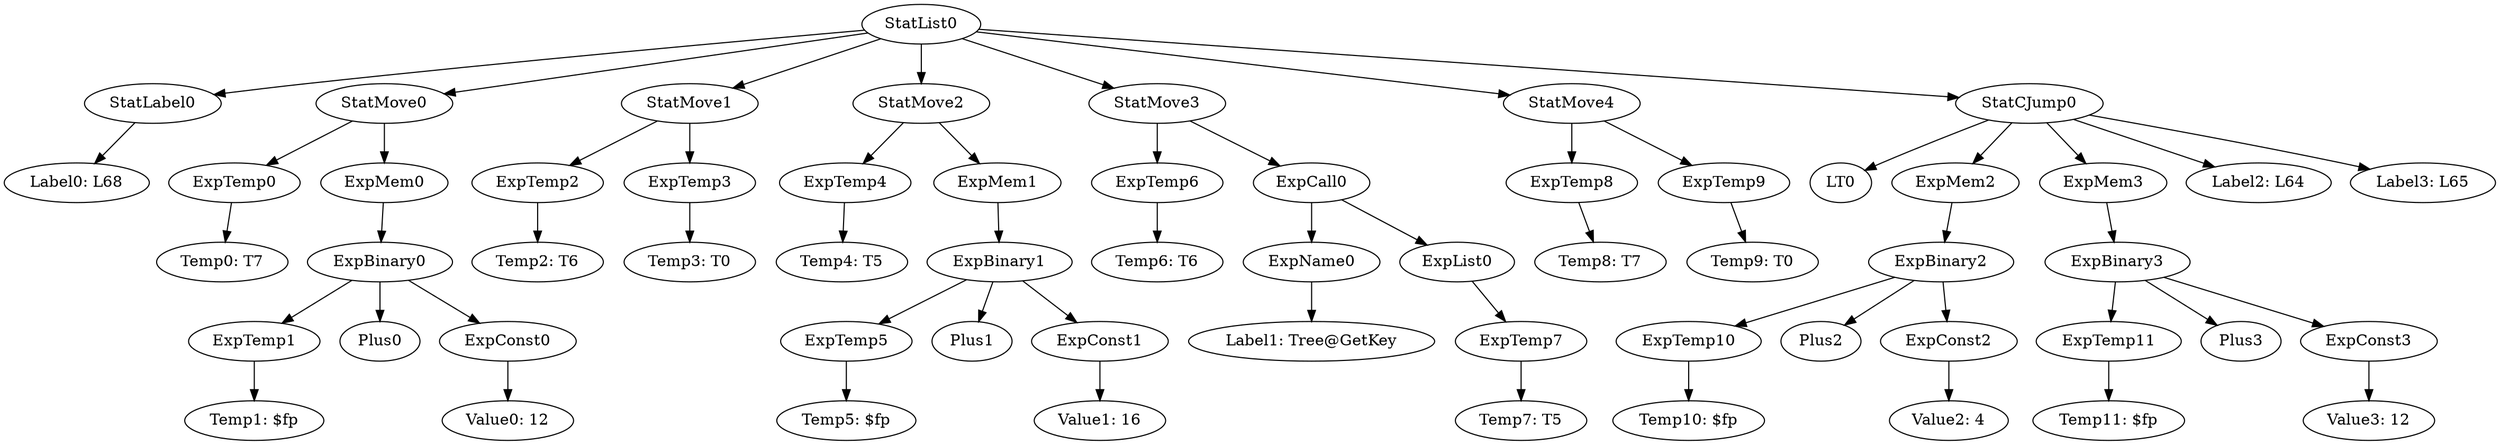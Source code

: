 digraph {
	ordering = out;
	ExpMem3 -> ExpBinary3;
	ExpConst3 -> "Value3: 12";
	ExpBinary3 -> ExpTemp11;
	ExpBinary3 -> Plus3;
	ExpBinary3 -> ExpConst3;
	ExpConst2 -> "Value2: 4";
	ExpBinary2 -> ExpTemp10;
	ExpBinary2 -> Plus2;
	ExpBinary2 -> ExpConst2;
	ExpTemp9 -> "Temp9: T0";
	ExpList0 -> ExpTemp7;
	StatCJump0 -> LT0;
	StatCJump0 -> ExpMem2;
	StatCJump0 -> ExpMem3;
	StatCJump0 -> "Label2: L64";
	StatCJump0 -> "Label3: L65";
	ExpTemp8 -> "Temp8: T7";
	StatMove1 -> ExpTemp2;
	StatMove1 -> ExpTemp3;
	ExpConst1 -> "Value1: 16";
	StatMove4 -> ExpTemp8;
	StatMove4 -> ExpTemp9;
	ExpMem0 -> ExpBinary0;
	ExpBinary1 -> ExpTemp5;
	ExpBinary1 -> Plus1;
	ExpBinary1 -> ExpConst1;
	ExpTemp10 -> "Temp10: $fp";
	ExpTemp2 -> "Temp2: T6";
	StatMove2 -> ExpTemp4;
	StatMove2 -> ExpMem1;
	ExpConst0 -> "Value0: 12";
	ExpMem1 -> ExpBinary1;
	StatLabel0 -> "Label0: L68";
	StatList0 -> StatLabel0;
	StatList0 -> StatMove0;
	StatList0 -> StatMove1;
	StatList0 -> StatMove2;
	StatList0 -> StatMove3;
	StatList0 -> StatMove4;
	StatList0 -> StatCJump0;
	ExpTemp0 -> "Temp0: T7";
	ExpBinary0 -> ExpTemp1;
	ExpBinary0 -> Plus0;
	ExpBinary0 -> ExpConst0;
	StatMove0 -> ExpTemp0;
	StatMove0 -> ExpMem0;
	ExpTemp3 -> "Temp3: T0";
	ExpMem2 -> ExpBinary2;
	ExpCall0 -> ExpName0;
	ExpCall0 -> ExpList0;
	ExpTemp1 -> "Temp1: $fp";
	ExpTemp5 -> "Temp5: $fp";
	ExpTemp6 -> "Temp6: T6";
	ExpTemp11 -> "Temp11: $fp";
	StatMove3 -> ExpTemp6;
	StatMove3 -> ExpCall0;
	ExpName0 -> "Label1: Tree@GetKey";
	ExpTemp4 -> "Temp4: T5";
	ExpTemp7 -> "Temp7: T5";
}

